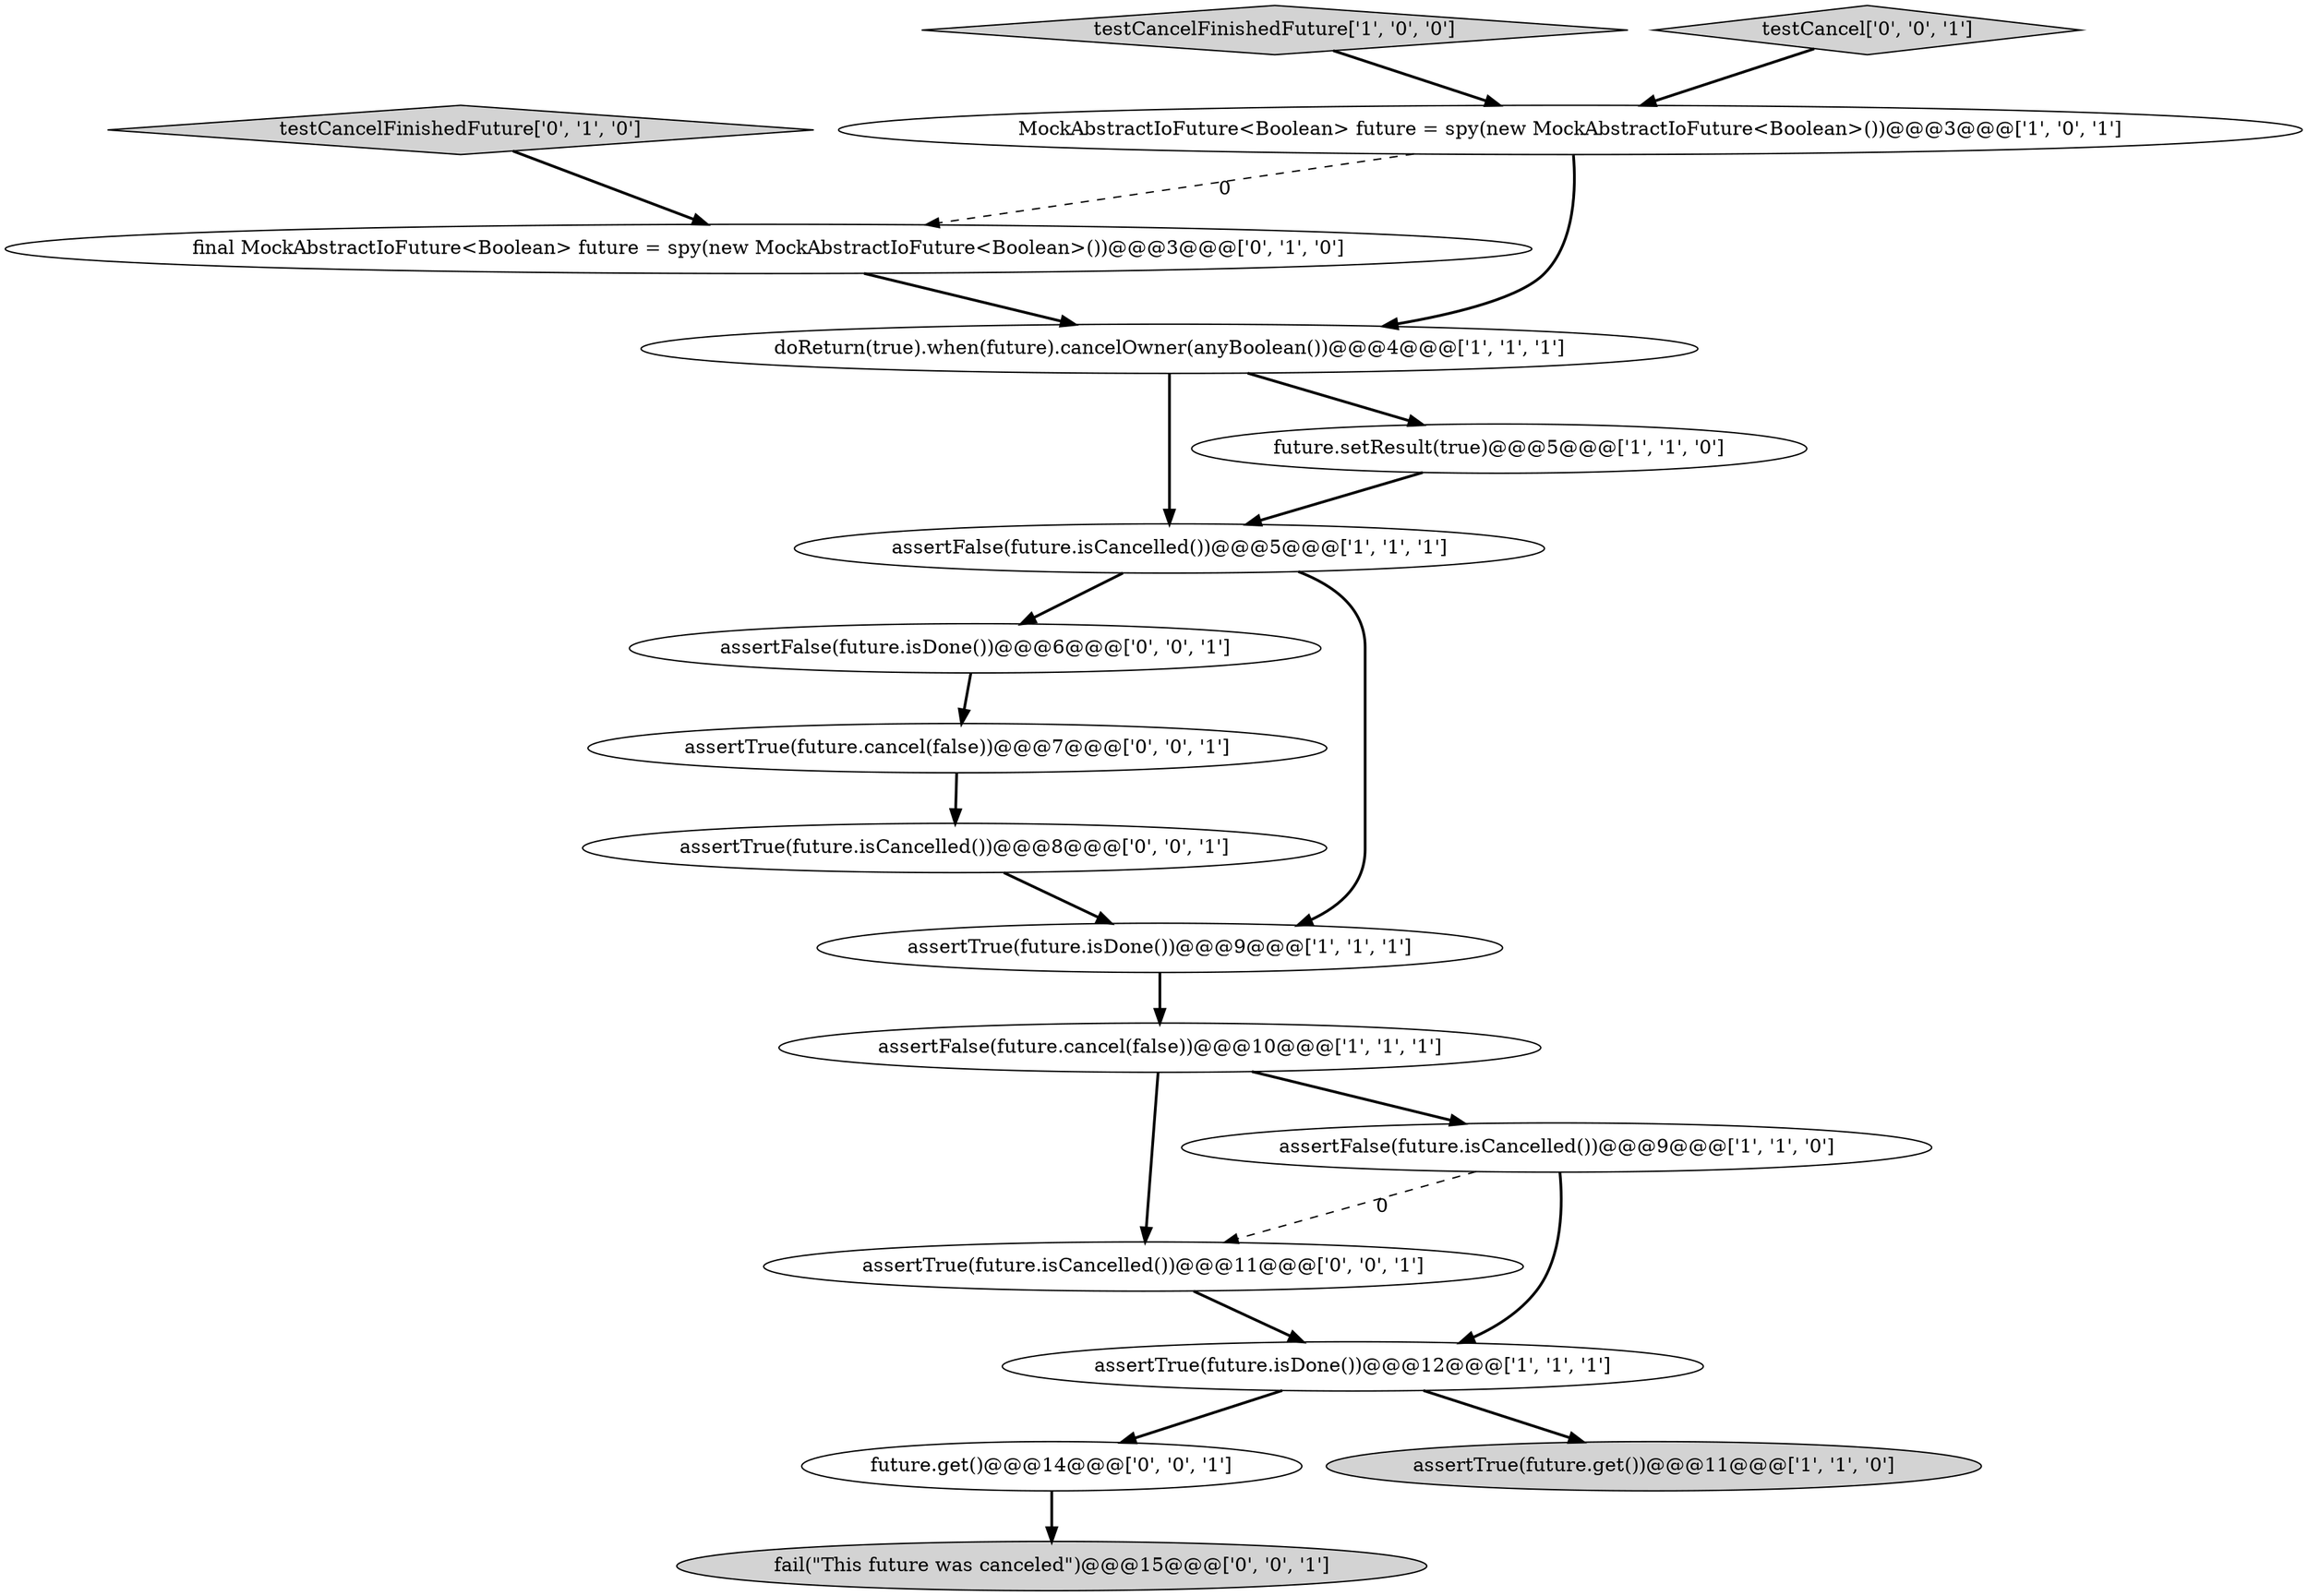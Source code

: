 digraph {
2 [style = filled, label = "doReturn(true).when(future).cancelOwner(anyBoolean())@@@4@@@['1', '1', '1']", fillcolor = white, shape = ellipse image = "AAA0AAABBB1BBB"];
8 [style = filled, label = "assertFalse(future.cancel(false))@@@10@@@['1', '1', '1']", fillcolor = white, shape = ellipse image = "AAA0AAABBB1BBB"];
13 [style = filled, label = "assertTrue(future.isCancelled())@@@11@@@['0', '0', '1']", fillcolor = white, shape = ellipse image = "AAA0AAABBB3BBB"];
17 [style = filled, label = "assertFalse(future.isDone())@@@6@@@['0', '0', '1']", fillcolor = white, shape = ellipse image = "AAA0AAABBB3BBB"];
10 [style = filled, label = "testCancelFinishedFuture['0', '1', '0']", fillcolor = lightgray, shape = diamond image = "AAA0AAABBB2BBB"];
16 [style = filled, label = "future.get()@@@14@@@['0', '0', '1']", fillcolor = white, shape = ellipse image = "AAA0AAABBB3BBB"];
3 [style = filled, label = "assertFalse(future.isCancelled())@@@5@@@['1', '1', '1']", fillcolor = white, shape = ellipse image = "AAA0AAABBB1BBB"];
12 [style = filled, label = "assertTrue(future.cancel(false))@@@7@@@['0', '0', '1']", fillcolor = white, shape = ellipse image = "AAA0AAABBB3BBB"];
5 [style = filled, label = "assertTrue(future.isDone())@@@12@@@['1', '1', '1']", fillcolor = white, shape = ellipse image = "AAA0AAABBB1BBB"];
9 [style = filled, label = "MockAbstractIoFuture<Boolean> future = spy(new MockAbstractIoFuture<Boolean>())@@@3@@@['1', '0', '1']", fillcolor = white, shape = ellipse image = "AAA0AAABBB1BBB"];
15 [style = filled, label = "assertTrue(future.isCancelled())@@@8@@@['0', '0', '1']", fillcolor = white, shape = ellipse image = "AAA0AAABBB3BBB"];
7 [style = filled, label = "assertTrue(future.get())@@@11@@@['1', '1', '0']", fillcolor = lightgray, shape = ellipse image = "AAA0AAABBB1BBB"];
18 [style = filled, label = "fail(\"This future was canceled\")@@@15@@@['0', '0', '1']", fillcolor = lightgray, shape = ellipse image = "AAA0AAABBB3BBB"];
11 [style = filled, label = "final MockAbstractIoFuture<Boolean> future = spy(new MockAbstractIoFuture<Boolean>())@@@3@@@['0', '1', '0']", fillcolor = white, shape = ellipse image = "AAA1AAABBB2BBB"];
6 [style = filled, label = "testCancelFinishedFuture['1', '0', '0']", fillcolor = lightgray, shape = diamond image = "AAA0AAABBB1BBB"];
0 [style = filled, label = "assertTrue(future.isDone())@@@9@@@['1', '1', '1']", fillcolor = white, shape = ellipse image = "AAA0AAABBB1BBB"];
1 [style = filled, label = "future.setResult(true)@@@5@@@['1', '1', '0']", fillcolor = white, shape = ellipse image = "AAA0AAABBB1BBB"];
4 [style = filled, label = "assertFalse(future.isCancelled())@@@9@@@['1', '1', '0']", fillcolor = white, shape = ellipse image = "AAA0AAABBB1BBB"];
14 [style = filled, label = "testCancel['0', '0', '1']", fillcolor = lightgray, shape = diamond image = "AAA0AAABBB3BBB"];
9->11 [style = dashed, label="0"];
5->7 [style = bold, label=""];
8->4 [style = bold, label=""];
16->18 [style = bold, label=""];
12->15 [style = bold, label=""];
4->5 [style = bold, label=""];
9->2 [style = bold, label=""];
17->12 [style = bold, label=""];
14->9 [style = bold, label=""];
10->11 [style = bold, label=""];
0->8 [style = bold, label=""];
11->2 [style = bold, label=""];
2->3 [style = bold, label=""];
6->9 [style = bold, label=""];
3->17 [style = bold, label=""];
1->3 [style = bold, label=""];
15->0 [style = bold, label=""];
3->0 [style = bold, label=""];
2->1 [style = bold, label=""];
8->13 [style = bold, label=""];
4->13 [style = dashed, label="0"];
5->16 [style = bold, label=""];
13->5 [style = bold, label=""];
}
